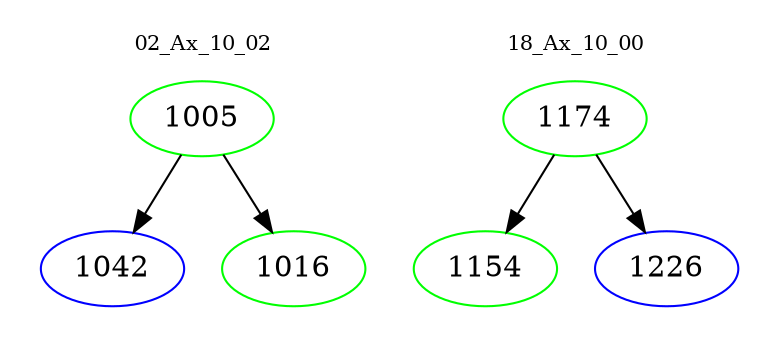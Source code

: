 digraph{
subgraph cluster_0 {
color = white
label = "02_Ax_10_02";
fontsize=10;
T0_1005 [label="1005", color="green"]
T0_1005 -> T0_1042 [color="black"]
T0_1042 [label="1042", color="blue"]
T0_1005 -> T0_1016 [color="black"]
T0_1016 [label="1016", color="green"]
}
subgraph cluster_1 {
color = white
label = "18_Ax_10_00";
fontsize=10;
T1_1174 [label="1174", color="green"]
T1_1174 -> T1_1154 [color="black"]
T1_1154 [label="1154", color="green"]
T1_1174 -> T1_1226 [color="black"]
T1_1226 [label="1226", color="blue"]
}
}
